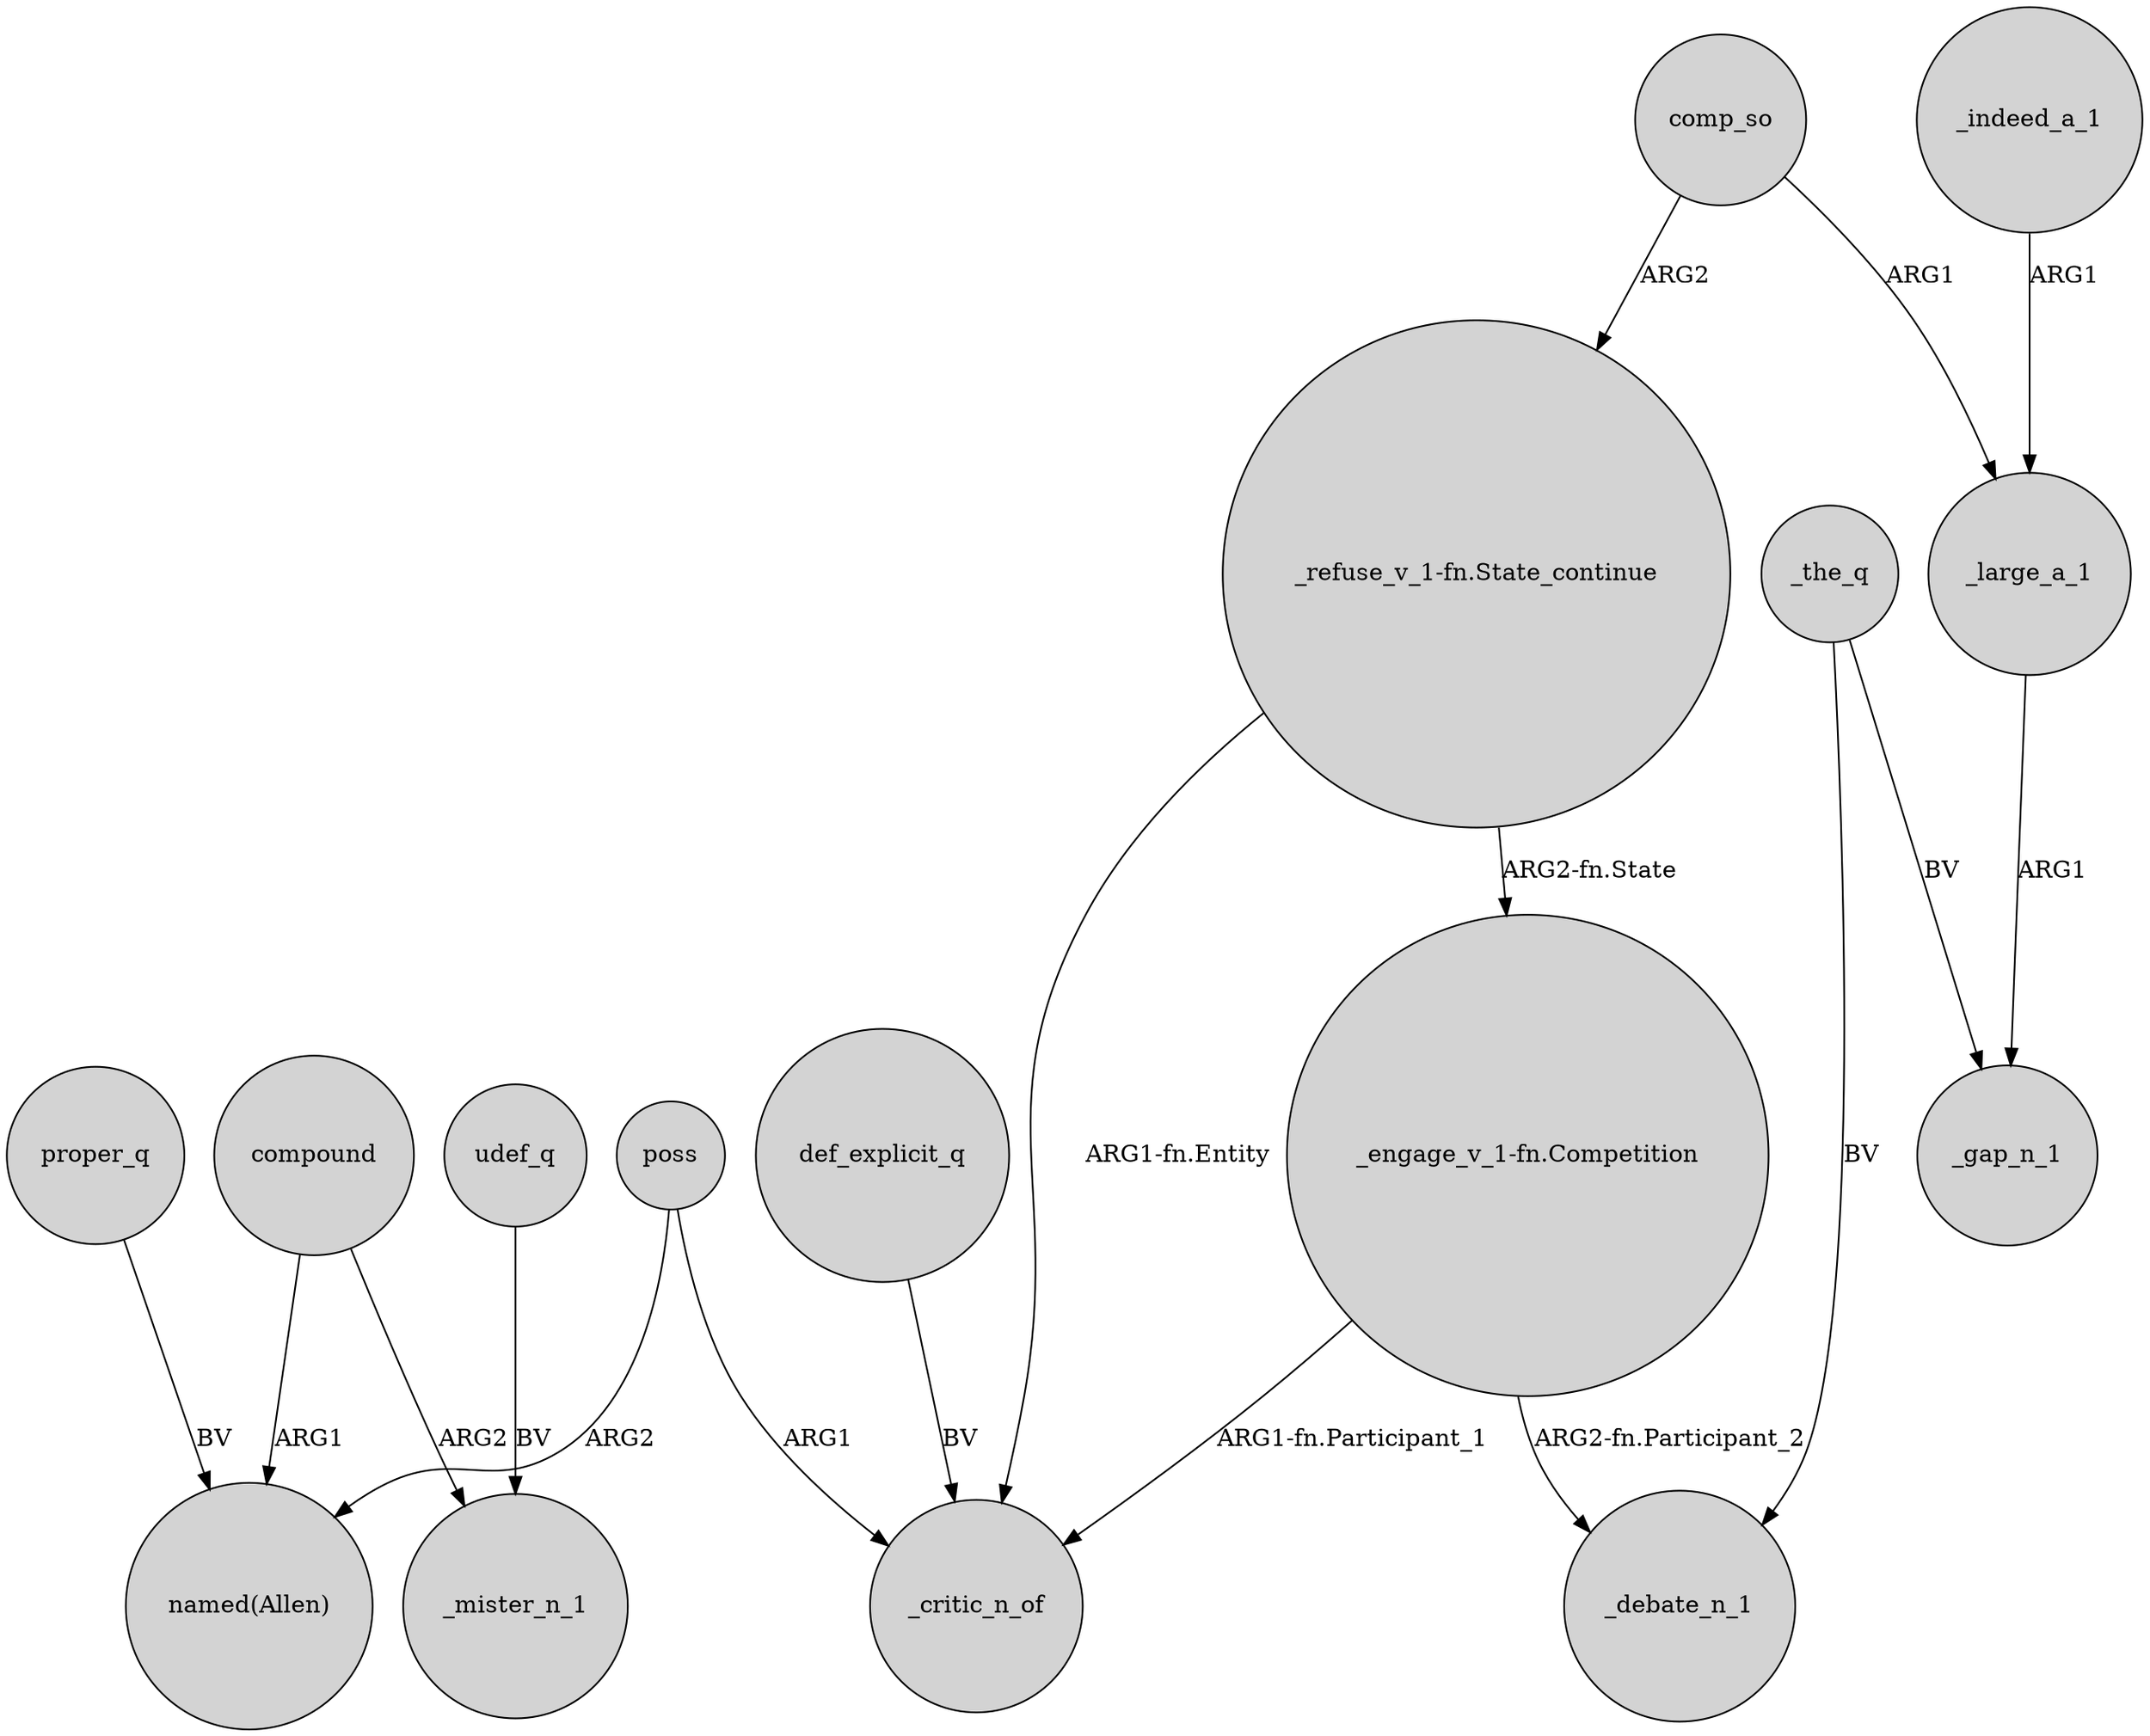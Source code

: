 digraph {
	node [shape=circle style=filled]
	poss -> "named(Allen)" [label=ARG2]
	"_engage_v_1-fn.Competition" -> _critic_n_of [label="ARG1-fn.Participant_1"]
	compound -> "named(Allen)" [label=ARG1]
	proper_q -> "named(Allen)" [label=BV]
	_indeed_a_1 -> _large_a_1 [label=ARG1]
	_the_q -> _debate_n_1 [label=BV]
	compound -> _mister_n_1 [label=ARG2]
	"_refuse_v_1-fn.State_continue" -> _critic_n_of [label="ARG1-fn.Entity"]
	udef_q -> _mister_n_1 [label=BV]
	_large_a_1 -> _gap_n_1 [label=ARG1]
	def_explicit_q -> _critic_n_of [label=BV]
	"_engage_v_1-fn.Competition" -> _debate_n_1 [label="ARG2-fn.Participant_2"]
	comp_so -> _large_a_1 [label=ARG1]
	poss -> _critic_n_of [label=ARG1]
	_the_q -> _gap_n_1 [label=BV]
	comp_so -> "_refuse_v_1-fn.State_continue" [label=ARG2]
	"_refuse_v_1-fn.State_continue" -> "_engage_v_1-fn.Competition" [label="ARG2-fn.State"]
}
